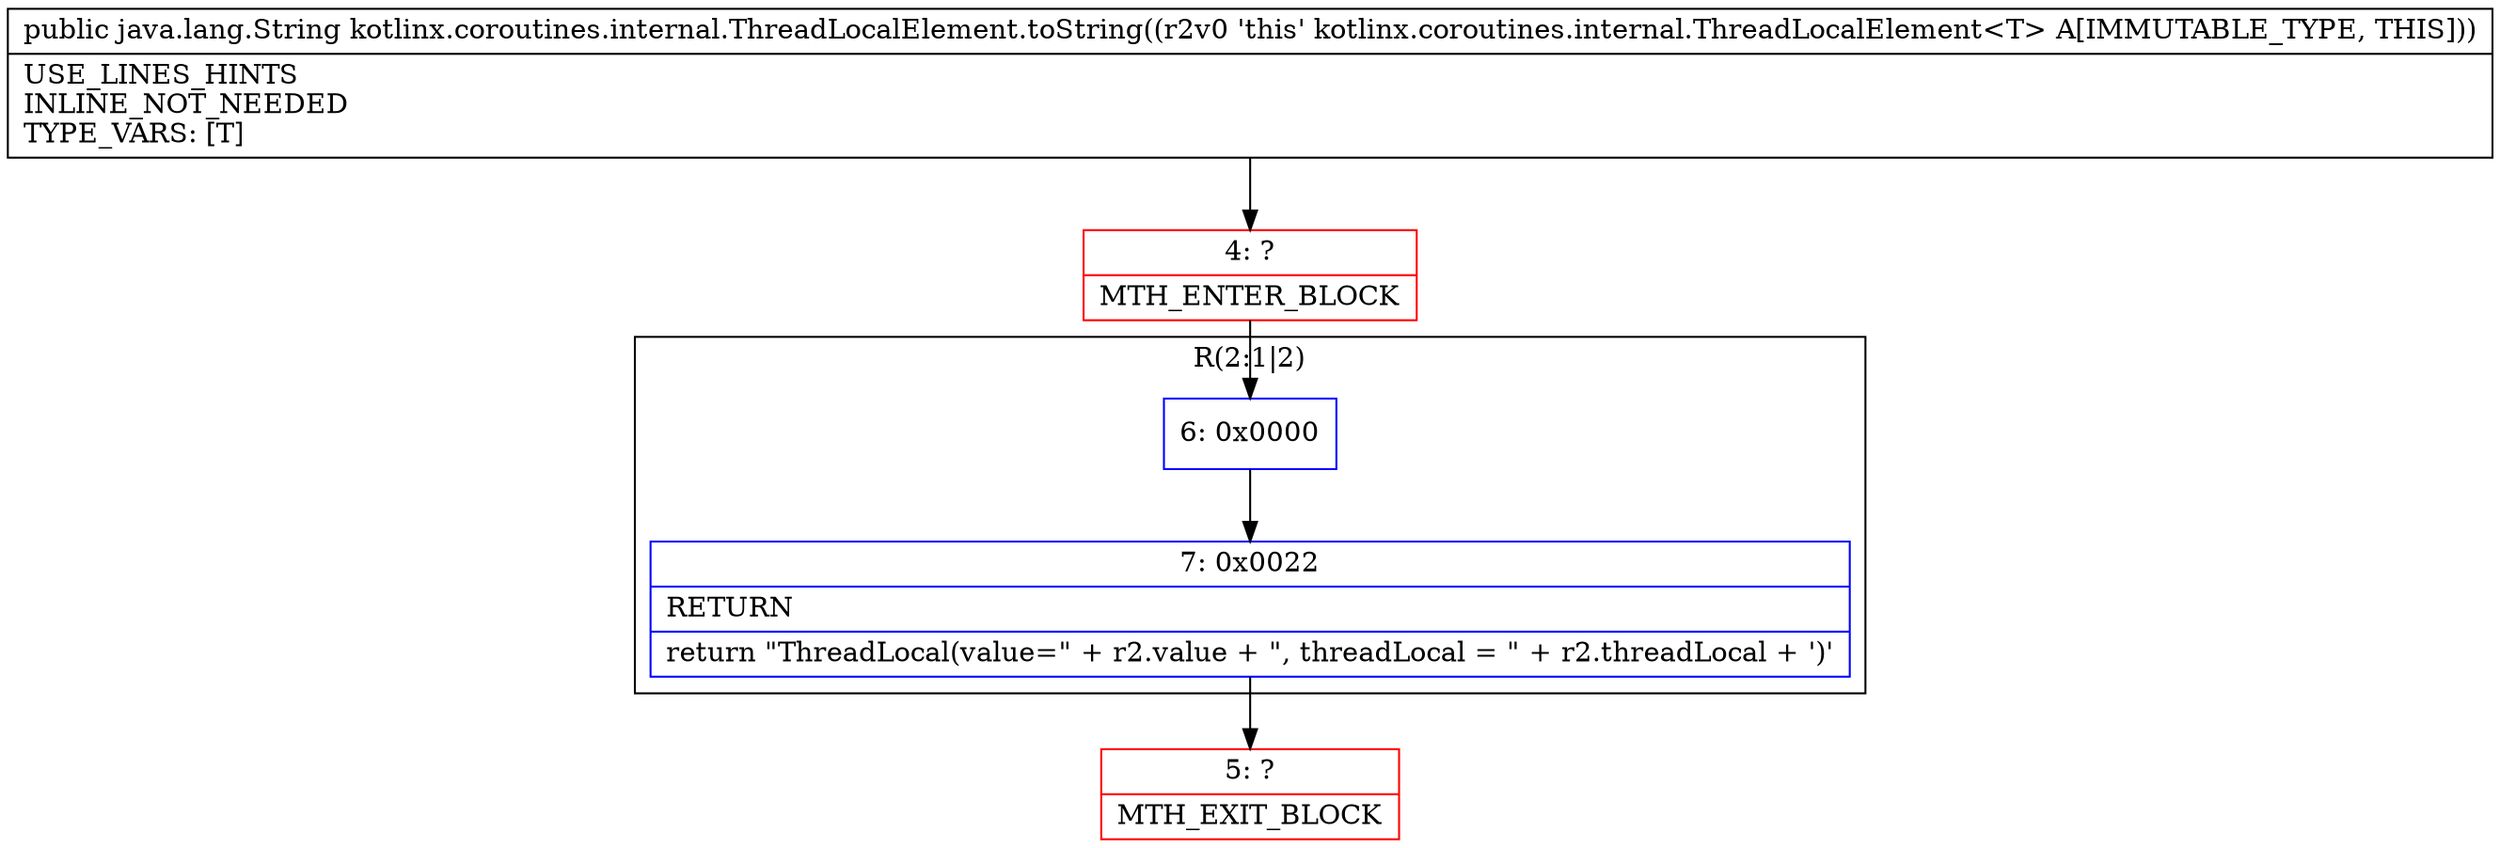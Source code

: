 digraph "CFG forkotlinx.coroutines.internal.ThreadLocalElement.toString()Ljava\/lang\/String;" {
subgraph cluster_Region_753299629 {
label = "R(2:1|2)";
node [shape=record,color=blue];
Node_6 [shape=record,label="{6\:\ 0x0000}"];
Node_7 [shape=record,label="{7\:\ 0x0022|RETURN\l|return \"ThreadLocal(value=\" + r2.value + \", threadLocal = \" + r2.threadLocal + ')'\l}"];
}
Node_4 [shape=record,color=red,label="{4\:\ ?|MTH_ENTER_BLOCK\l}"];
Node_5 [shape=record,color=red,label="{5\:\ ?|MTH_EXIT_BLOCK\l}"];
MethodNode[shape=record,label="{public java.lang.String kotlinx.coroutines.internal.ThreadLocalElement.toString((r2v0 'this' kotlinx.coroutines.internal.ThreadLocalElement\<T\> A[IMMUTABLE_TYPE, THIS]))  | USE_LINES_HINTS\lINLINE_NOT_NEEDED\lTYPE_VARS: [T]\l}"];
MethodNode -> Node_4;Node_6 -> Node_7;
Node_7 -> Node_5;
Node_4 -> Node_6;
}

